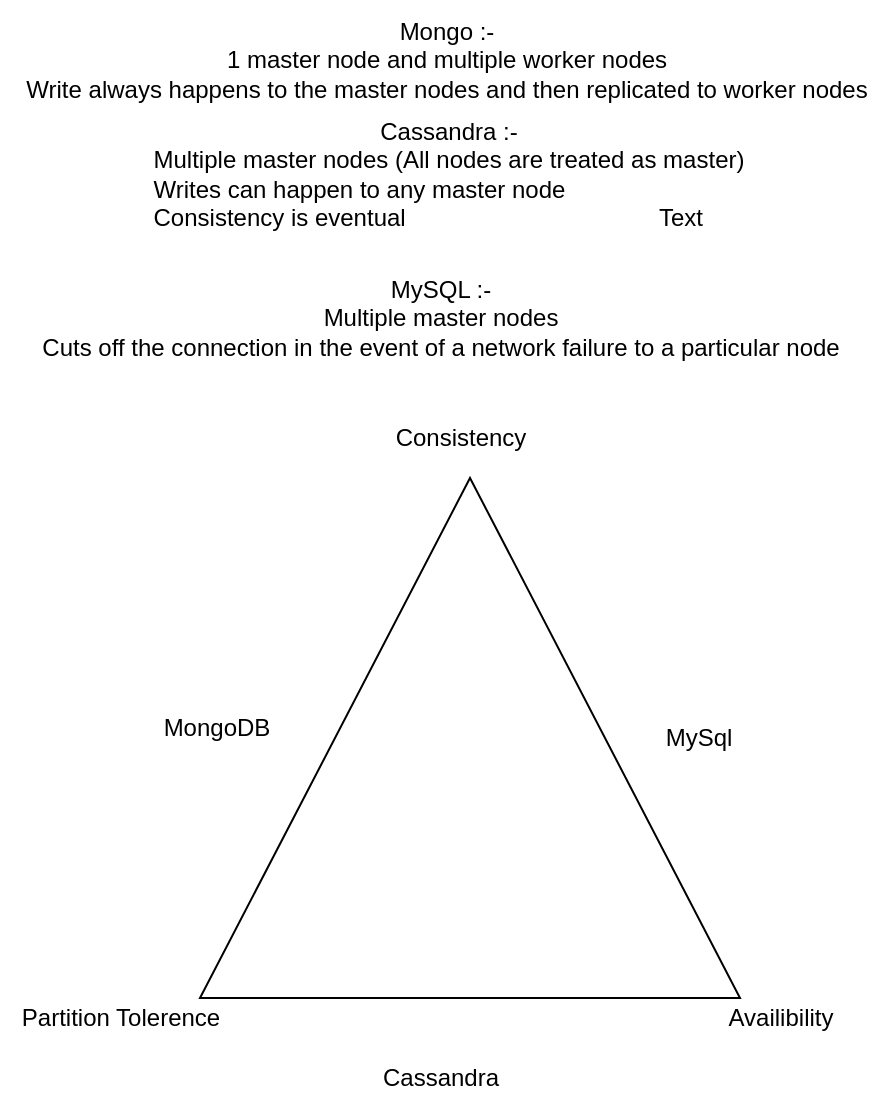 <mxfile version="20.3.0" type="device"><diagram id="-xaunmuh_zKmFAWyZLoT" name="Page-1"><mxGraphModel dx="973" dy="690" grid="1" gridSize="10" guides="1" tooltips="1" connect="1" arrows="1" fold="1" page="1" pageScale="1" pageWidth="850" pageHeight="1100" math="0" shadow="0"><root><mxCell id="0"/><mxCell id="1" parent="0"/><mxCell id="EWE_-R_RELibPKRSVse3-2" value="" style="verticalLabelPosition=bottom;verticalAlign=top;html=1;shape=mxgraph.basic.acute_triangle;dx=0.5;" vertex="1" parent="1"><mxGeometry x="250" y="300" width="270" height="260" as="geometry"/></mxCell><mxCell id="EWE_-R_RELibPKRSVse3-3" value="MongoDB" style="text;html=1;align=center;verticalAlign=middle;resizable=0;points=[];autosize=1;strokeColor=none;fillColor=none;" vertex="1" parent="1"><mxGeometry x="218" y="410" width="80" height="30" as="geometry"/></mxCell><mxCell id="EWE_-R_RELibPKRSVse3-4" value="Cassandra" style="text;html=1;align=center;verticalAlign=middle;resizable=0;points=[];autosize=1;strokeColor=none;fillColor=none;" vertex="1" parent="1"><mxGeometry x="330" y="585" width="80" height="30" as="geometry"/></mxCell><mxCell id="EWE_-R_RELibPKRSVse3-5" value="MySql" style="text;html=1;align=center;verticalAlign=middle;resizable=0;points=[];autosize=1;strokeColor=none;fillColor=none;" vertex="1" parent="1"><mxGeometry x="469" y="415" width="60" height="30" as="geometry"/></mxCell><mxCell id="EWE_-R_RELibPKRSVse3-6" value="Consistency" style="text;html=1;align=center;verticalAlign=middle;resizable=0;points=[];autosize=1;strokeColor=none;fillColor=none;" vertex="1" parent="1"><mxGeometry x="335" y="265" width="90" height="30" as="geometry"/></mxCell><mxCell id="EWE_-R_RELibPKRSVse3-7" value="Partition Tolerence" style="text;html=1;align=center;verticalAlign=middle;resizable=0;points=[];autosize=1;strokeColor=none;fillColor=none;" vertex="1" parent="1"><mxGeometry x="150" y="555" width="120" height="30" as="geometry"/></mxCell><mxCell id="EWE_-R_RELibPKRSVse3-8" value="Availibility" style="text;html=1;align=center;verticalAlign=middle;resizable=0;points=[];autosize=1;strokeColor=none;fillColor=none;" vertex="1" parent="1"><mxGeometry x="500" y="555" width="80" height="30" as="geometry"/></mxCell><mxCell id="EWE_-R_RELibPKRSVse3-9" value="Mongo :- &lt;br&gt;1 master node and multiple worker nodes&lt;br&gt;&lt;div style=&quot;text-align: left;&quot;&gt;Write always happens to the master nodes and then replicated to worker nodes&lt;/div&gt;" style="text;html=1;align=center;verticalAlign=middle;resizable=0;points=[];autosize=1;strokeColor=none;fillColor=none;" vertex="1" parent="1"><mxGeometry x="153" y="61" width="440" height="60" as="geometry"/></mxCell><mxCell id="EWE_-R_RELibPKRSVse3-10" value="Text" style="text;html=1;align=center;verticalAlign=middle;resizable=0;points=[];autosize=1;strokeColor=none;fillColor=none;" vertex="1" parent="1"><mxGeometry x="470" y="160" width="40" height="20" as="geometry"/></mxCell><mxCell id="EWE_-R_RELibPKRSVse3-11" value="Cassandra :- &lt;br&gt;Multiple master nodes (All nodes are treated as master)&lt;br&gt;&lt;div style=&quot;text-align: left;&quot;&gt;Writes can happen to any master node&lt;/div&gt;&lt;div style=&quot;text-align: left;&quot;&gt;Consistency is eventual&lt;/div&gt;" style="text;html=1;align=center;verticalAlign=middle;resizable=0;points=[];autosize=1;strokeColor=none;fillColor=none;" vertex="1" parent="1"><mxGeometry x="214" y="113" width="320" height="70" as="geometry"/></mxCell><mxCell id="EWE_-R_RELibPKRSVse3-12" value="MySQL :- &lt;br&gt;&lt;div style=&quot;text-align: center;&quot;&gt;Multiple master nodes&lt;/div&gt;&lt;span style=&quot;text-align: left; background-color: initial;&quot;&gt;&lt;div style=&quot;text-align: center;&quot;&gt;&lt;span style=&quot;background-color: initial;&quot;&gt;Cuts off the connection in the event of a network failure to a particular node&lt;/span&gt;&lt;/div&gt;&lt;/span&gt;" style="text;html=1;align=center;verticalAlign=middle;resizable=0;points=[];autosize=1;strokeColor=none;fillColor=none;" vertex="1" parent="1"><mxGeometry x="160" y="190" width="420" height="60" as="geometry"/></mxCell></root></mxGraphModel></diagram></mxfile>
